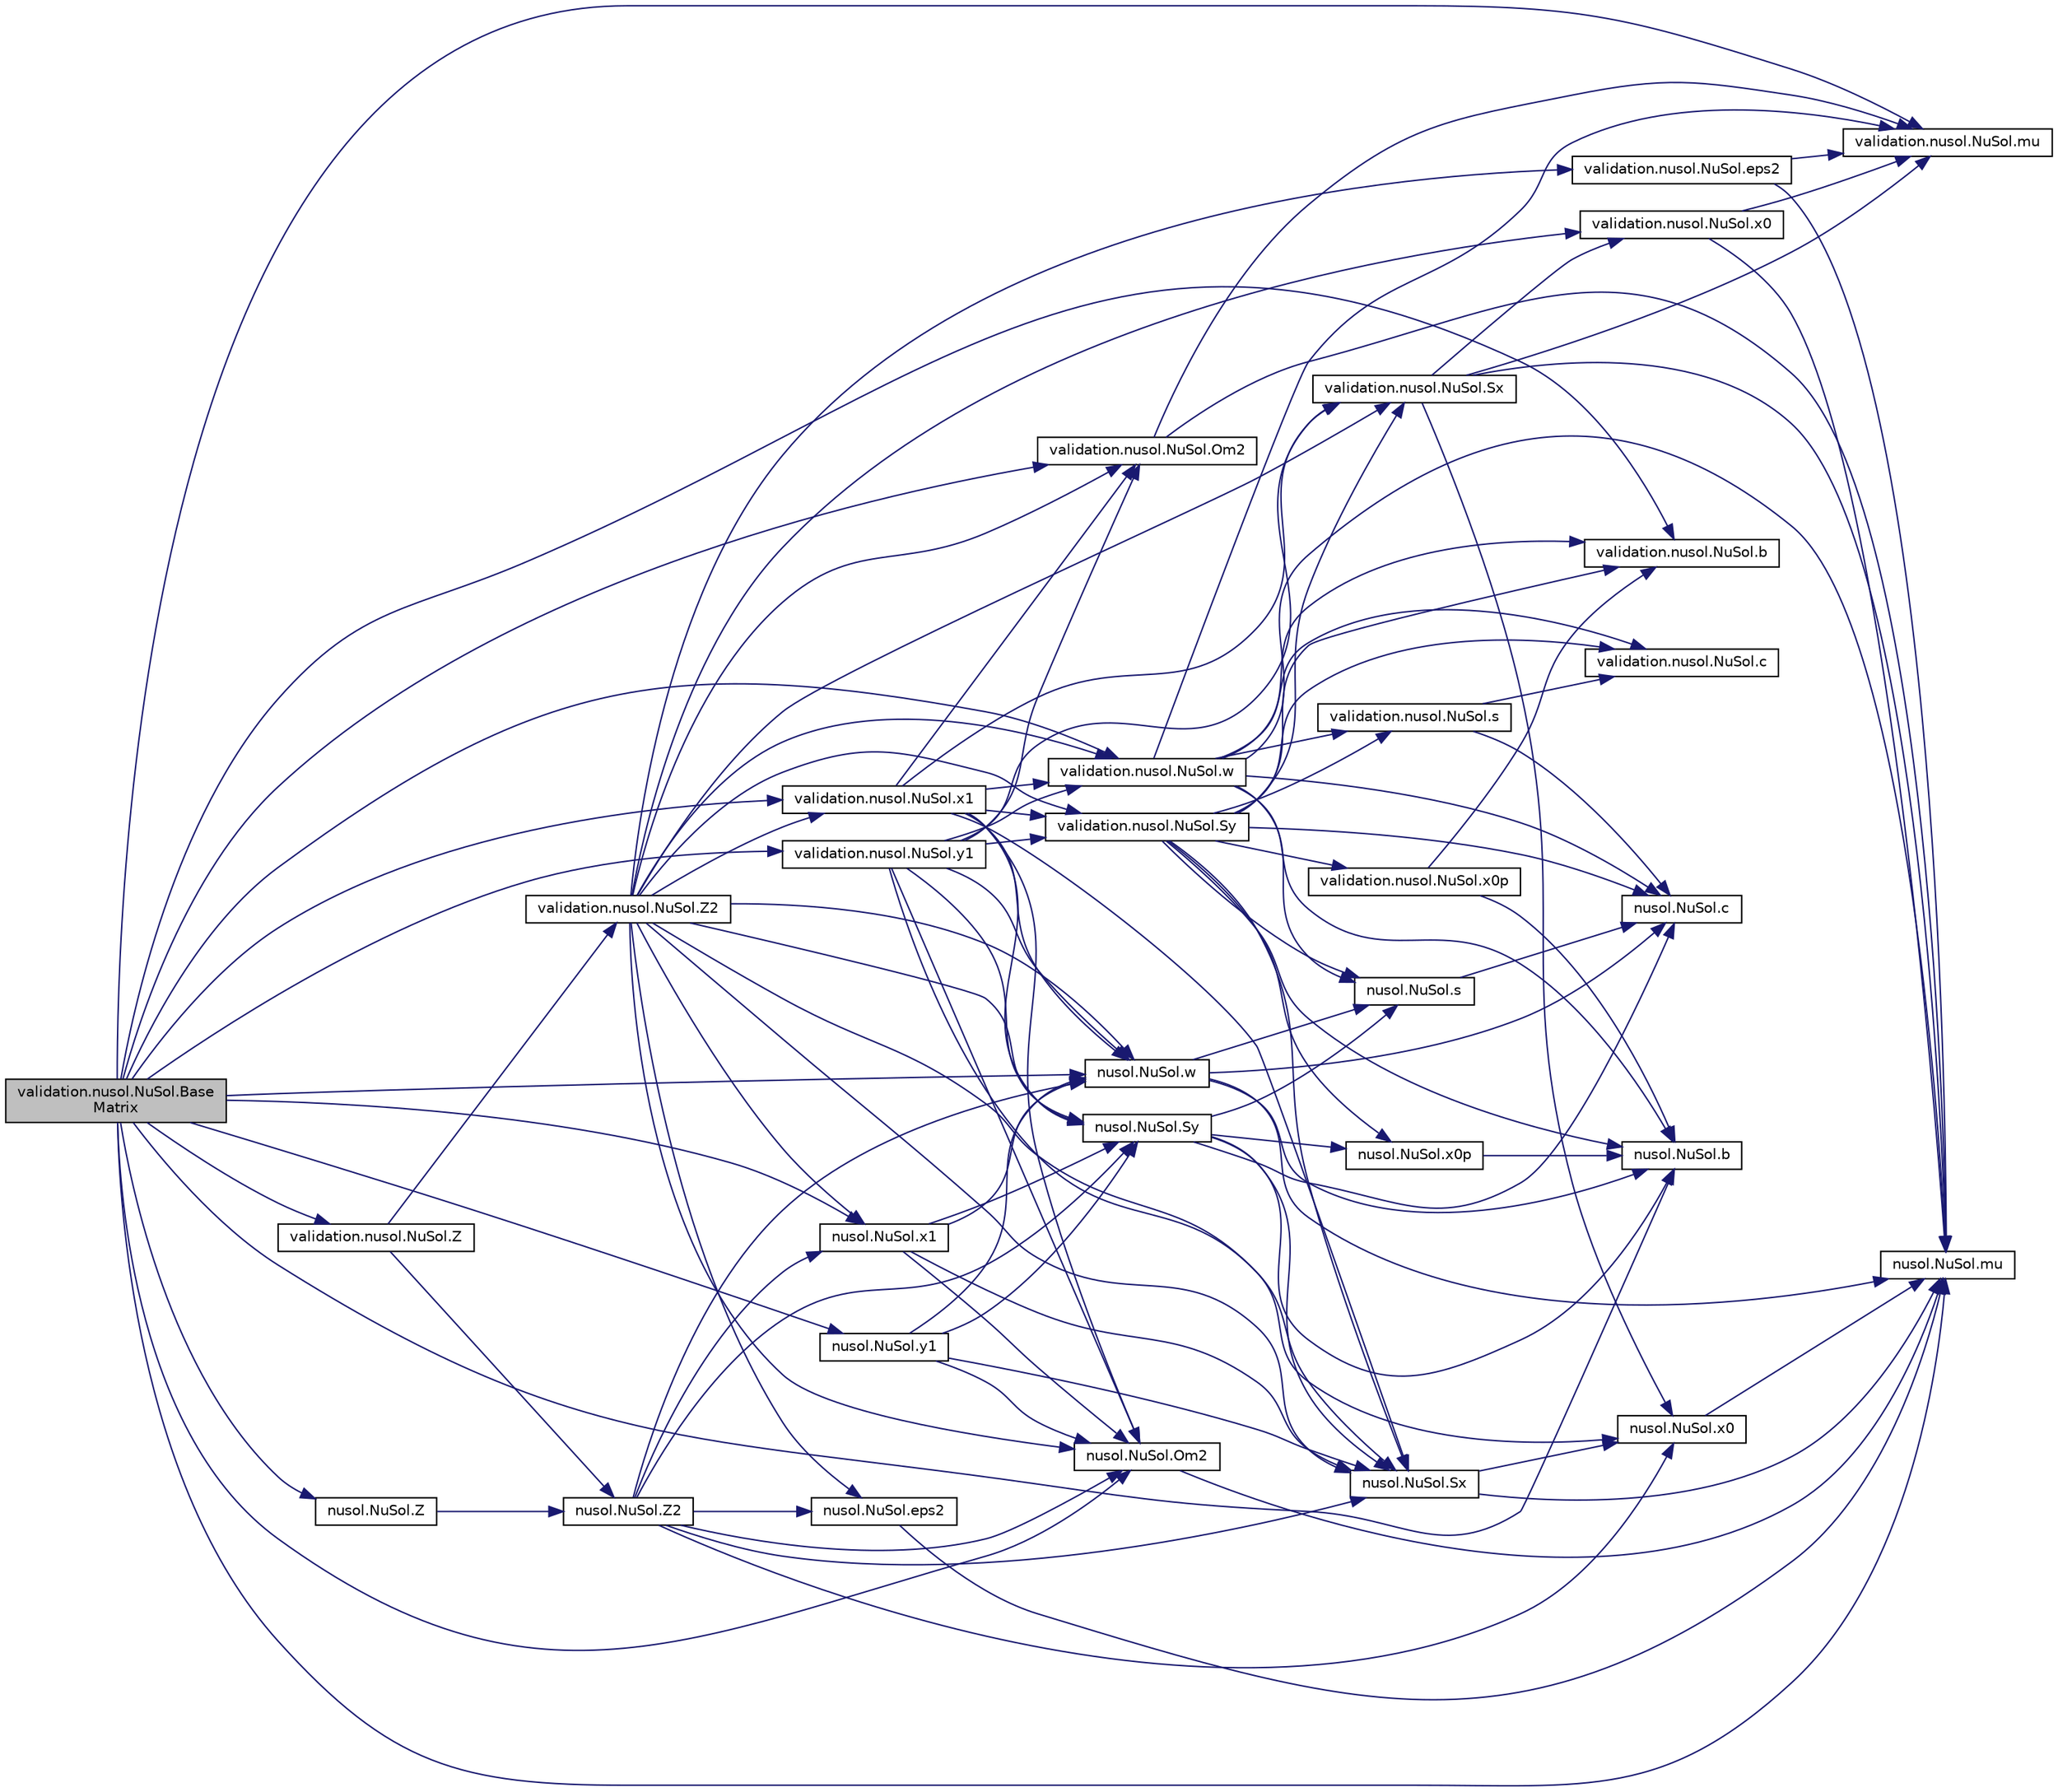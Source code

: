digraph "validation.nusol.NuSol.BaseMatrix"
{
 // INTERACTIVE_SVG=YES
 // LATEX_PDF_SIZE
  edge [fontname="Helvetica",fontsize="10",labelfontname="Helvetica",labelfontsize="10"];
  node [fontname="Helvetica",fontsize="10",shape=record];
  rankdir="LR";
  Node1 [label="validation.nusol.NuSol.Base\lMatrix",height=0.2,width=0.4,color="black", fillcolor="grey75", style="filled", fontcolor="black",tooltip=" "];
  Node1 -> Node2 [color="midnightblue",fontsize="10",style="solid",fontname="Helvetica"];
  Node2 [label="nusol.NuSol.b",height=0.2,width=0.4,color="black", fillcolor="white", style="filled",URL="$classnusol_1_1_nu_sol.html#a37f22a01b26c60dca8ce541e1d5a3281",tooltip=" "];
  Node1 -> Node3 [color="midnightblue",fontsize="10",style="solid",fontname="Helvetica"];
  Node3 [label="validation.nusol.NuSol.b",height=0.2,width=0.4,color="black", fillcolor="white", style="filled",URL="$classvalidation_1_1nusol_1_1_nu_sol.html#afa7e0f27faacf072b4e15cebae55f71d",tooltip=" "];
  Node1 -> Node4 [color="midnightblue",fontsize="10",style="solid",fontname="Helvetica"];
  Node4 [label="nusol.NuSol.mu",height=0.2,width=0.4,color="black", fillcolor="white", style="filled",URL="$classnusol_1_1_nu_sol.html#a430b19484fe58e86e1151e09d8cca9be",tooltip=" "];
  Node1 -> Node5 [color="midnightblue",fontsize="10",style="solid",fontname="Helvetica"];
  Node5 [label="validation.nusol.NuSol.mu",height=0.2,width=0.4,color="black", fillcolor="white", style="filled",URL="$classvalidation_1_1nusol_1_1_nu_sol.html#a120aa87ce112e7a390e70db8053399f5",tooltip=" "];
  Node1 -> Node6 [color="midnightblue",fontsize="10",style="solid",fontname="Helvetica"];
  Node6 [label="nusol.NuSol.Om2",height=0.2,width=0.4,color="black", fillcolor="white", style="filled",URL="$classnusol_1_1_nu_sol.html#a30b8066a6a47c9d0265bcd1b70a4c9bf",tooltip=" "];
  Node6 -> Node4 [color="midnightblue",fontsize="10",style="solid",fontname="Helvetica"];
  Node1 -> Node7 [color="midnightblue",fontsize="10",style="solid",fontname="Helvetica"];
  Node7 [label="validation.nusol.NuSol.Om2",height=0.2,width=0.4,color="black", fillcolor="white", style="filled",URL="$classvalidation_1_1nusol_1_1_nu_sol.html#a20b25b4263a18aceddf4b54bd23aac3e",tooltip=" "];
  Node7 -> Node5 [color="midnightblue",fontsize="10",style="solid",fontname="Helvetica"];
  Node7 -> Node4 [color="midnightblue",fontsize="10",style="solid",fontname="Helvetica"];
  Node1 -> Node8 [color="midnightblue",fontsize="10",style="solid",fontname="Helvetica"];
  Node8 [label="validation.nusol.NuSol.w",height=0.2,width=0.4,color="black", fillcolor="white", style="filled",URL="$classvalidation_1_1nusol_1_1_nu_sol.html#a8211523206e9e79c2709fc1e2cbc13e8",tooltip=" "];
  Node8 -> Node2 [color="midnightblue",fontsize="10",style="solid",fontname="Helvetica"];
  Node8 -> Node3 [color="midnightblue",fontsize="10",style="solid",fontname="Helvetica"];
  Node8 -> Node9 [color="midnightblue",fontsize="10",style="solid",fontname="Helvetica"];
  Node9 [label="nusol.NuSol.c",height=0.2,width=0.4,color="black", fillcolor="white", style="filled",URL="$classnusol_1_1_nu_sol.html#a64a7ecf79d4840805206fc7d227818b6",tooltip=" "];
  Node8 -> Node10 [color="midnightblue",fontsize="10",style="solid",fontname="Helvetica"];
  Node10 [label="validation.nusol.NuSol.c",height=0.2,width=0.4,color="black", fillcolor="white", style="filled",URL="$classvalidation_1_1nusol_1_1_nu_sol.html#ab1ba4bd1fba9c143e4a689b125a0504d",tooltip=" "];
  Node8 -> Node5 [color="midnightblue",fontsize="10",style="solid",fontname="Helvetica"];
  Node8 -> Node4 [color="midnightblue",fontsize="10",style="solid",fontname="Helvetica"];
  Node8 -> Node11 [color="midnightblue",fontsize="10",style="solid",fontname="Helvetica"];
  Node11 [label="validation.nusol.NuSol.s",height=0.2,width=0.4,color="black", fillcolor="white", style="filled",URL="$classvalidation_1_1nusol_1_1_nu_sol.html#aa7babb51c587832c69213e55f4341742",tooltip=" "];
  Node11 -> Node9 [color="midnightblue",fontsize="10",style="solid",fontname="Helvetica"];
  Node11 -> Node10 [color="midnightblue",fontsize="10",style="solid",fontname="Helvetica"];
  Node8 -> Node12 [color="midnightblue",fontsize="10",style="solid",fontname="Helvetica"];
  Node12 [label="nusol.NuSol.s",height=0.2,width=0.4,color="black", fillcolor="white", style="filled",URL="$classnusol_1_1_nu_sol.html#a7b284cef1ab077debf7c296301de909f",tooltip=" "];
  Node12 -> Node9 [color="midnightblue",fontsize="10",style="solid",fontname="Helvetica"];
  Node1 -> Node13 [color="midnightblue",fontsize="10",style="solid",fontname="Helvetica"];
  Node13 [label="nusol.NuSol.w",height=0.2,width=0.4,color="black", fillcolor="white", style="filled",URL="$classnusol_1_1_nu_sol.html#a6cef8840625c26f610d5d826f4c42f77",tooltip=" "];
  Node13 -> Node2 [color="midnightblue",fontsize="10",style="solid",fontname="Helvetica"];
  Node13 -> Node9 [color="midnightblue",fontsize="10",style="solid",fontname="Helvetica"];
  Node13 -> Node4 [color="midnightblue",fontsize="10",style="solid",fontname="Helvetica"];
  Node13 -> Node12 [color="midnightblue",fontsize="10",style="solid",fontname="Helvetica"];
  Node1 -> Node14 [color="midnightblue",fontsize="10",style="solid",fontname="Helvetica"];
  Node14 [label="nusol.NuSol.x1",height=0.2,width=0.4,color="black", fillcolor="white", style="filled",URL="$classnusol_1_1_nu_sol.html#a722d29cc6089e09e50bdd870686d2ad5",tooltip=" "];
  Node14 -> Node6 [color="midnightblue",fontsize="10",style="solid",fontname="Helvetica"];
  Node14 -> Node15 [color="midnightblue",fontsize="10",style="solid",fontname="Helvetica"];
  Node15 [label="nusol.NuSol.Sx",height=0.2,width=0.4,color="black", fillcolor="white", style="filled",URL="$classnusol_1_1_nu_sol.html#a7b3b7f68ad5c6941f4f5fbb8f77cc429",tooltip=" "];
  Node15 -> Node4 [color="midnightblue",fontsize="10",style="solid",fontname="Helvetica"];
  Node15 -> Node16 [color="midnightblue",fontsize="10",style="solid",fontname="Helvetica"];
  Node16 [label="nusol.NuSol.x0",height=0.2,width=0.4,color="black", fillcolor="white", style="filled",URL="$classnusol_1_1_nu_sol.html#af1457c81033dfb45d4f5b30be1e872c4",tooltip=" "];
  Node16 -> Node4 [color="midnightblue",fontsize="10",style="solid",fontname="Helvetica"];
  Node14 -> Node17 [color="midnightblue",fontsize="10",style="solid",fontname="Helvetica"];
  Node17 [label="nusol.NuSol.Sy",height=0.2,width=0.4,color="black", fillcolor="white", style="filled",URL="$classnusol_1_1_nu_sol.html#af961772e702273d94201f394e4c47c28",tooltip=" "];
  Node17 -> Node2 [color="midnightblue",fontsize="10",style="solid",fontname="Helvetica"];
  Node17 -> Node9 [color="midnightblue",fontsize="10",style="solid",fontname="Helvetica"];
  Node17 -> Node12 [color="midnightblue",fontsize="10",style="solid",fontname="Helvetica"];
  Node17 -> Node15 [color="midnightblue",fontsize="10",style="solid",fontname="Helvetica"];
  Node17 -> Node18 [color="midnightblue",fontsize="10",style="solid",fontname="Helvetica"];
  Node18 [label="nusol.NuSol.x0p",height=0.2,width=0.4,color="black", fillcolor="white", style="filled",URL="$classnusol_1_1_nu_sol.html#a9e776929b1785262eb14818ef6ae10b4",tooltip=" "];
  Node18 -> Node2 [color="midnightblue",fontsize="10",style="solid",fontname="Helvetica"];
  Node14 -> Node13 [color="midnightblue",fontsize="10",style="solid",fontname="Helvetica"];
  Node1 -> Node19 [color="midnightblue",fontsize="10",style="solid",fontname="Helvetica"];
  Node19 [label="validation.nusol.NuSol.x1",height=0.2,width=0.4,color="black", fillcolor="white", style="filled",URL="$classvalidation_1_1nusol_1_1_nu_sol.html#a8c8046da94c7ba45844c37b9b8294b46",tooltip=" "];
  Node19 -> Node6 [color="midnightblue",fontsize="10",style="solid",fontname="Helvetica"];
  Node19 -> Node7 [color="midnightblue",fontsize="10",style="solid",fontname="Helvetica"];
  Node19 -> Node20 [color="midnightblue",fontsize="10",style="solid",fontname="Helvetica"];
  Node20 [label="validation.nusol.NuSol.Sx",height=0.2,width=0.4,color="black", fillcolor="white", style="filled",URL="$classvalidation_1_1nusol_1_1_nu_sol.html#aa4261efb41acd505662f541fb694f11f",tooltip=" "];
  Node20 -> Node5 [color="midnightblue",fontsize="10",style="solid",fontname="Helvetica"];
  Node20 -> Node4 [color="midnightblue",fontsize="10",style="solid",fontname="Helvetica"];
  Node20 -> Node21 [color="midnightblue",fontsize="10",style="solid",fontname="Helvetica"];
  Node21 [label="validation.nusol.NuSol.x0",height=0.2,width=0.4,color="black", fillcolor="white", style="filled",URL="$classvalidation_1_1nusol_1_1_nu_sol.html#ae83be5801fcd37dec332a6b221e10747",tooltip=" "];
  Node21 -> Node5 [color="midnightblue",fontsize="10",style="solid",fontname="Helvetica"];
  Node21 -> Node4 [color="midnightblue",fontsize="10",style="solid",fontname="Helvetica"];
  Node20 -> Node16 [color="midnightblue",fontsize="10",style="solid",fontname="Helvetica"];
  Node19 -> Node15 [color="midnightblue",fontsize="10",style="solid",fontname="Helvetica"];
  Node19 -> Node17 [color="midnightblue",fontsize="10",style="solid",fontname="Helvetica"];
  Node19 -> Node22 [color="midnightblue",fontsize="10",style="solid",fontname="Helvetica"];
  Node22 [label="validation.nusol.NuSol.Sy",height=0.2,width=0.4,color="black", fillcolor="white", style="filled",URL="$classvalidation_1_1nusol_1_1_nu_sol.html#a8806d4114f46a1a9966ea2ba7bc1568b",tooltip=" "];
  Node22 -> Node2 [color="midnightblue",fontsize="10",style="solid",fontname="Helvetica"];
  Node22 -> Node3 [color="midnightblue",fontsize="10",style="solid",fontname="Helvetica"];
  Node22 -> Node9 [color="midnightblue",fontsize="10",style="solid",fontname="Helvetica"];
  Node22 -> Node10 [color="midnightblue",fontsize="10",style="solid",fontname="Helvetica"];
  Node22 -> Node12 [color="midnightblue",fontsize="10",style="solid",fontname="Helvetica"];
  Node22 -> Node11 [color="midnightblue",fontsize="10",style="solid",fontname="Helvetica"];
  Node22 -> Node20 [color="midnightblue",fontsize="10",style="solid",fontname="Helvetica"];
  Node22 -> Node15 [color="midnightblue",fontsize="10",style="solid",fontname="Helvetica"];
  Node22 -> Node18 [color="midnightblue",fontsize="10",style="solid",fontname="Helvetica"];
  Node22 -> Node23 [color="midnightblue",fontsize="10",style="solid",fontname="Helvetica"];
  Node23 [label="validation.nusol.NuSol.x0p",height=0.2,width=0.4,color="black", fillcolor="white", style="filled",URL="$classvalidation_1_1nusol_1_1_nu_sol.html#a1ee36838f78d893b6c51e49a60c25e16",tooltip=" "];
  Node23 -> Node2 [color="midnightblue",fontsize="10",style="solid",fontname="Helvetica"];
  Node23 -> Node3 [color="midnightblue",fontsize="10",style="solid",fontname="Helvetica"];
  Node19 -> Node13 [color="midnightblue",fontsize="10",style="solid",fontname="Helvetica"];
  Node19 -> Node8 [color="midnightblue",fontsize="10",style="solid",fontname="Helvetica"];
  Node1 -> Node24 [color="midnightblue",fontsize="10",style="solid",fontname="Helvetica"];
  Node24 [label="validation.nusol.NuSol.y1",height=0.2,width=0.4,color="black", fillcolor="white", style="filled",URL="$classvalidation_1_1nusol_1_1_nu_sol.html#a9d3ea4049c774b0888571b6ea79d01b9",tooltip=" "];
  Node24 -> Node6 [color="midnightblue",fontsize="10",style="solid",fontname="Helvetica"];
  Node24 -> Node7 [color="midnightblue",fontsize="10",style="solid",fontname="Helvetica"];
  Node24 -> Node20 [color="midnightblue",fontsize="10",style="solid",fontname="Helvetica"];
  Node24 -> Node15 [color="midnightblue",fontsize="10",style="solid",fontname="Helvetica"];
  Node24 -> Node17 [color="midnightblue",fontsize="10",style="solid",fontname="Helvetica"];
  Node24 -> Node22 [color="midnightblue",fontsize="10",style="solid",fontname="Helvetica"];
  Node24 -> Node8 [color="midnightblue",fontsize="10",style="solid",fontname="Helvetica"];
  Node24 -> Node13 [color="midnightblue",fontsize="10",style="solid",fontname="Helvetica"];
  Node1 -> Node25 [color="midnightblue",fontsize="10",style="solid",fontname="Helvetica"];
  Node25 [label="nusol.NuSol.y1",height=0.2,width=0.4,color="black", fillcolor="white", style="filled",URL="$classnusol_1_1_nu_sol.html#acc854911c6fc9b957c06fc3272b1a89a",tooltip=" "];
  Node25 -> Node6 [color="midnightblue",fontsize="10",style="solid",fontname="Helvetica"];
  Node25 -> Node15 [color="midnightblue",fontsize="10",style="solid",fontname="Helvetica"];
  Node25 -> Node17 [color="midnightblue",fontsize="10",style="solid",fontname="Helvetica"];
  Node25 -> Node13 [color="midnightblue",fontsize="10",style="solid",fontname="Helvetica"];
  Node1 -> Node26 [color="midnightblue",fontsize="10",style="solid",fontname="Helvetica"];
  Node26 [label="nusol.NuSol.Z",height=0.2,width=0.4,color="black", fillcolor="white", style="filled",URL="$classnusol_1_1_nu_sol.html#a2d0b1f8a98027b39c5ab54d5bb9106aa",tooltip=" "];
  Node26 -> Node27 [color="midnightblue",fontsize="10",style="solid",fontname="Helvetica"];
  Node27 [label="nusol.NuSol.Z2",height=0.2,width=0.4,color="black", fillcolor="white", style="filled",URL="$classnusol_1_1_nu_sol.html#a7f0ac405ac991179c451b5ffd48db306",tooltip=" "];
  Node27 -> Node28 [color="midnightblue",fontsize="10",style="solid",fontname="Helvetica"];
  Node28 [label="nusol.NuSol.eps2",height=0.2,width=0.4,color="black", fillcolor="white", style="filled",URL="$classnusol_1_1_nu_sol.html#aeec089015d101c7d769efbfbd1044940",tooltip=" "];
  Node28 -> Node4 [color="midnightblue",fontsize="10",style="solid",fontname="Helvetica"];
  Node27 -> Node6 [color="midnightblue",fontsize="10",style="solid",fontname="Helvetica"];
  Node27 -> Node15 [color="midnightblue",fontsize="10",style="solid",fontname="Helvetica"];
  Node27 -> Node17 [color="midnightblue",fontsize="10",style="solid",fontname="Helvetica"];
  Node27 -> Node13 [color="midnightblue",fontsize="10",style="solid",fontname="Helvetica"];
  Node27 -> Node16 [color="midnightblue",fontsize="10",style="solid",fontname="Helvetica"];
  Node27 -> Node14 [color="midnightblue",fontsize="10",style="solid",fontname="Helvetica"];
  Node1 -> Node29 [color="midnightblue",fontsize="10",style="solid",fontname="Helvetica"];
  Node29 [label="validation.nusol.NuSol.Z",height=0.2,width=0.4,color="black", fillcolor="white", style="filled",URL="$classvalidation_1_1nusol_1_1_nu_sol.html#a8eae38e90a6375737b089b965072a3a6",tooltip=" "];
  Node29 -> Node27 [color="midnightblue",fontsize="10",style="solid",fontname="Helvetica"];
  Node29 -> Node30 [color="midnightblue",fontsize="10",style="solid",fontname="Helvetica"];
  Node30 [label="validation.nusol.NuSol.Z2",height=0.2,width=0.4,color="black", fillcolor="white", style="filled",URL="$classvalidation_1_1nusol_1_1_nu_sol.html#a84020a925d3b72f2d0b4c33b71873a50",tooltip=" "];
  Node30 -> Node28 [color="midnightblue",fontsize="10",style="solid",fontname="Helvetica"];
  Node30 -> Node31 [color="midnightblue",fontsize="10",style="solid",fontname="Helvetica"];
  Node31 [label="validation.nusol.NuSol.eps2",height=0.2,width=0.4,color="black", fillcolor="white", style="filled",URL="$classvalidation_1_1nusol_1_1_nu_sol.html#abf299defc717937baad1b0ff7178cbeb",tooltip=" "];
  Node31 -> Node5 [color="midnightblue",fontsize="10",style="solid",fontname="Helvetica"];
  Node31 -> Node4 [color="midnightblue",fontsize="10",style="solid",fontname="Helvetica"];
  Node30 -> Node6 [color="midnightblue",fontsize="10",style="solid",fontname="Helvetica"];
  Node30 -> Node7 [color="midnightblue",fontsize="10",style="solid",fontname="Helvetica"];
  Node30 -> Node15 [color="midnightblue",fontsize="10",style="solid",fontname="Helvetica"];
  Node30 -> Node20 [color="midnightblue",fontsize="10",style="solid",fontname="Helvetica"];
  Node30 -> Node17 [color="midnightblue",fontsize="10",style="solid",fontname="Helvetica"];
  Node30 -> Node22 [color="midnightblue",fontsize="10",style="solid",fontname="Helvetica"];
  Node30 -> Node8 [color="midnightblue",fontsize="10",style="solid",fontname="Helvetica"];
  Node30 -> Node13 [color="midnightblue",fontsize="10",style="solid",fontname="Helvetica"];
  Node30 -> Node16 [color="midnightblue",fontsize="10",style="solid",fontname="Helvetica"];
  Node30 -> Node21 [color="midnightblue",fontsize="10",style="solid",fontname="Helvetica"];
  Node30 -> Node14 [color="midnightblue",fontsize="10",style="solid",fontname="Helvetica"];
  Node30 -> Node19 [color="midnightblue",fontsize="10",style="solid",fontname="Helvetica"];
}
